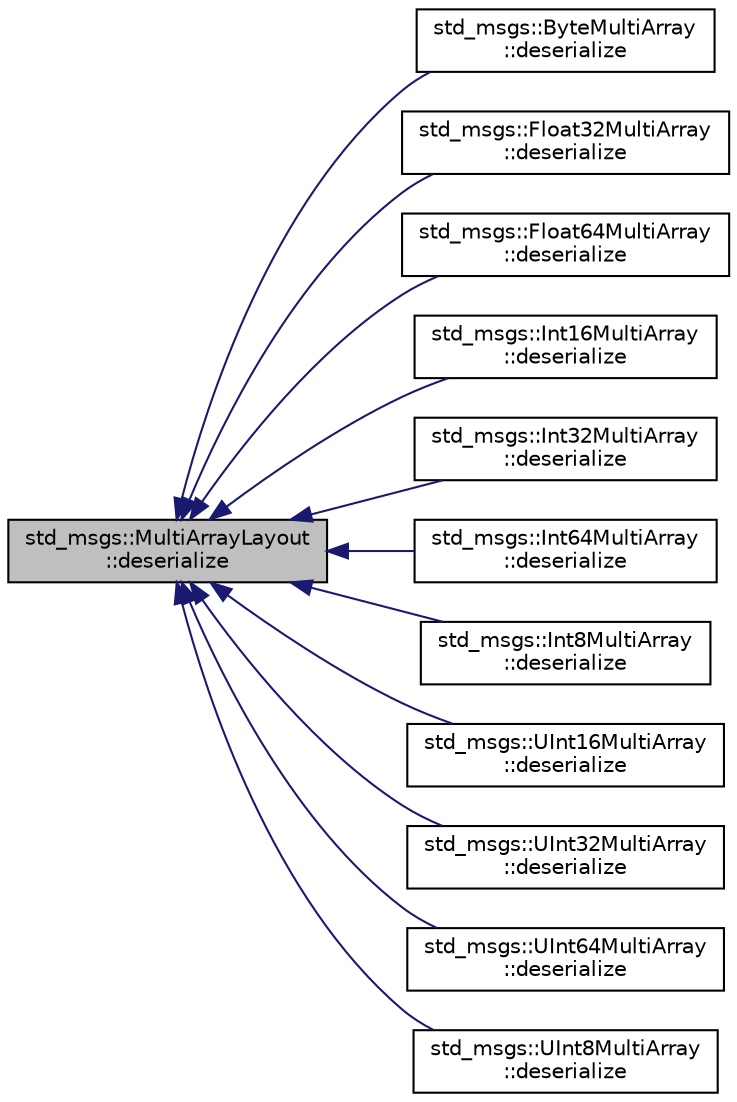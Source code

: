 digraph "std_msgs::MultiArrayLayout::deserialize"
{
  edge [fontname="Helvetica",fontsize="10",labelfontname="Helvetica",labelfontsize="10"];
  node [fontname="Helvetica",fontsize="10",shape=record];
  rankdir="LR";
  Node1 [label="std_msgs::MultiArrayLayout\l::deserialize",height=0.2,width=0.4,color="black", fillcolor="grey75", style="filled" fontcolor="black"];
  Node1 -> Node2 [dir="back",color="midnightblue",fontsize="10",style="solid",fontname="Helvetica"];
  Node2 [label="std_msgs::ByteMultiArray\l::deserialize",height=0.2,width=0.4,color="black", fillcolor="white", style="filled",URL="$classstd__msgs_1_1_byte_multi_array.html#a41034365b5089cf58eceab8e3a52c8ce"];
  Node1 -> Node3 [dir="back",color="midnightblue",fontsize="10",style="solid",fontname="Helvetica"];
  Node3 [label="std_msgs::Float32MultiArray\l::deserialize",height=0.2,width=0.4,color="black", fillcolor="white", style="filled",URL="$classstd__msgs_1_1_float32_multi_array.html#a5c704cc8b068049d1d79ea195f0a9b45"];
  Node1 -> Node4 [dir="back",color="midnightblue",fontsize="10",style="solid",fontname="Helvetica"];
  Node4 [label="std_msgs::Float64MultiArray\l::deserialize",height=0.2,width=0.4,color="black", fillcolor="white", style="filled",URL="$classstd__msgs_1_1_float64_multi_array.html#af04e5dc1b31eba5dc3e1ad21efbc2dcb"];
  Node1 -> Node5 [dir="back",color="midnightblue",fontsize="10",style="solid",fontname="Helvetica"];
  Node5 [label="std_msgs::Int16MultiArray\l::deserialize",height=0.2,width=0.4,color="black", fillcolor="white", style="filled",URL="$classstd__msgs_1_1_int16_multi_array.html#a7fd4758b156c8cd9f84e7204b5f851fe"];
  Node1 -> Node6 [dir="back",color="midnightblue",fontsize="10",style="solid",fontname="Helvetica"];
  Node6 [label="std_msgs::Int32MultiArray\l::deserialize",height=0.2,width=0.4,color="black", fillcolor="white", style="filled",URL="$classstd__msgs_1_1_int32_multi_array.html#a39a2b5b5002fae48679674868a4bb9c0"];
  Node1 -> Node7 [dir="back",color="midnightblue",fontsize="10",style="solid",fontname="Helvetica"];
  Node7 [label="std_msgs::Int64MultiArray\l::deserialize",height=0.2,width=0.4,color="black", fillcolor="white", style="filled",URL="$classstd__msgs_1_1_int64_multi_array.html#af92690c6da782cab892bec716ad0c153"];
  Node1 -> Node8 [dir="back",color="midnightblue",fontsize="10",style="solid",fontname="Helvetica"];
  Node8 [label="std_msgs::Int8MultiArray\l::deserialize",height=0.2,width=0.4,color="black", fillcolor="white", style="filled",URL="$classstd__msgs_1_1_int8_multi_array.html#a7aa1e3df9dfdf204e80c77070d60511d"];
  Node1 -> Node9 [dir="back",color="midnightblue",fontsize="10",style="solid",fontname="Helvetica"];
  Node9 [label="std_msgs::UInt16MultiArray\l::deserialize",height=0.2,width=0.4,color="black", fillcolor="white", style="filled",URL="$classstd__msgs_1_1_u_int16_multi_array.html#a042979987cc011e236f7dd089f9d44d5"];
  Node1 -> Node10 [dir="back",color="midnightblue",fontsize="10",style="solid",fontname="Helvetica"];
  Node10 [label="std_msgs::UInt32MultiArray\l::deserialize",height=0.2,width=0.4,color="black", fillcolor="white", style="filled",URL="$classstd__msgs_1_1_u_int32_multi_array.html#a87177bced4e82a37852d67507d74b525"];
  Node1 -> Node11 [dir="back",color="midnightblue",fontsize="10",style="solid",fontname="Helvetica"];
  Node11 [label="std_msgs::UInt64MultiArray\l::deserialize",height=0.2,width=0.4,color="black", fillcolor="white", style="filled",URL="$classstd__msgs_1_1_u_int64_multi_array.html#a41c785cd8bc21e77e830e829b6162fbb"];
  Node1 -> Node12 [dir="back",color="midnightblue",fontsize="10",style="solid",fontname="Helvetica"];
  Node12 [label="std_msgs::UInt8MultiArray\l::deserialize",height=0.2,width=0.4,color="black", fillcolor="white", style="filled",URL="$classstd__msgs_1_1_u_int8_multi_array.html#ada20894a020ead6785c0513a2c491a59"];
}
